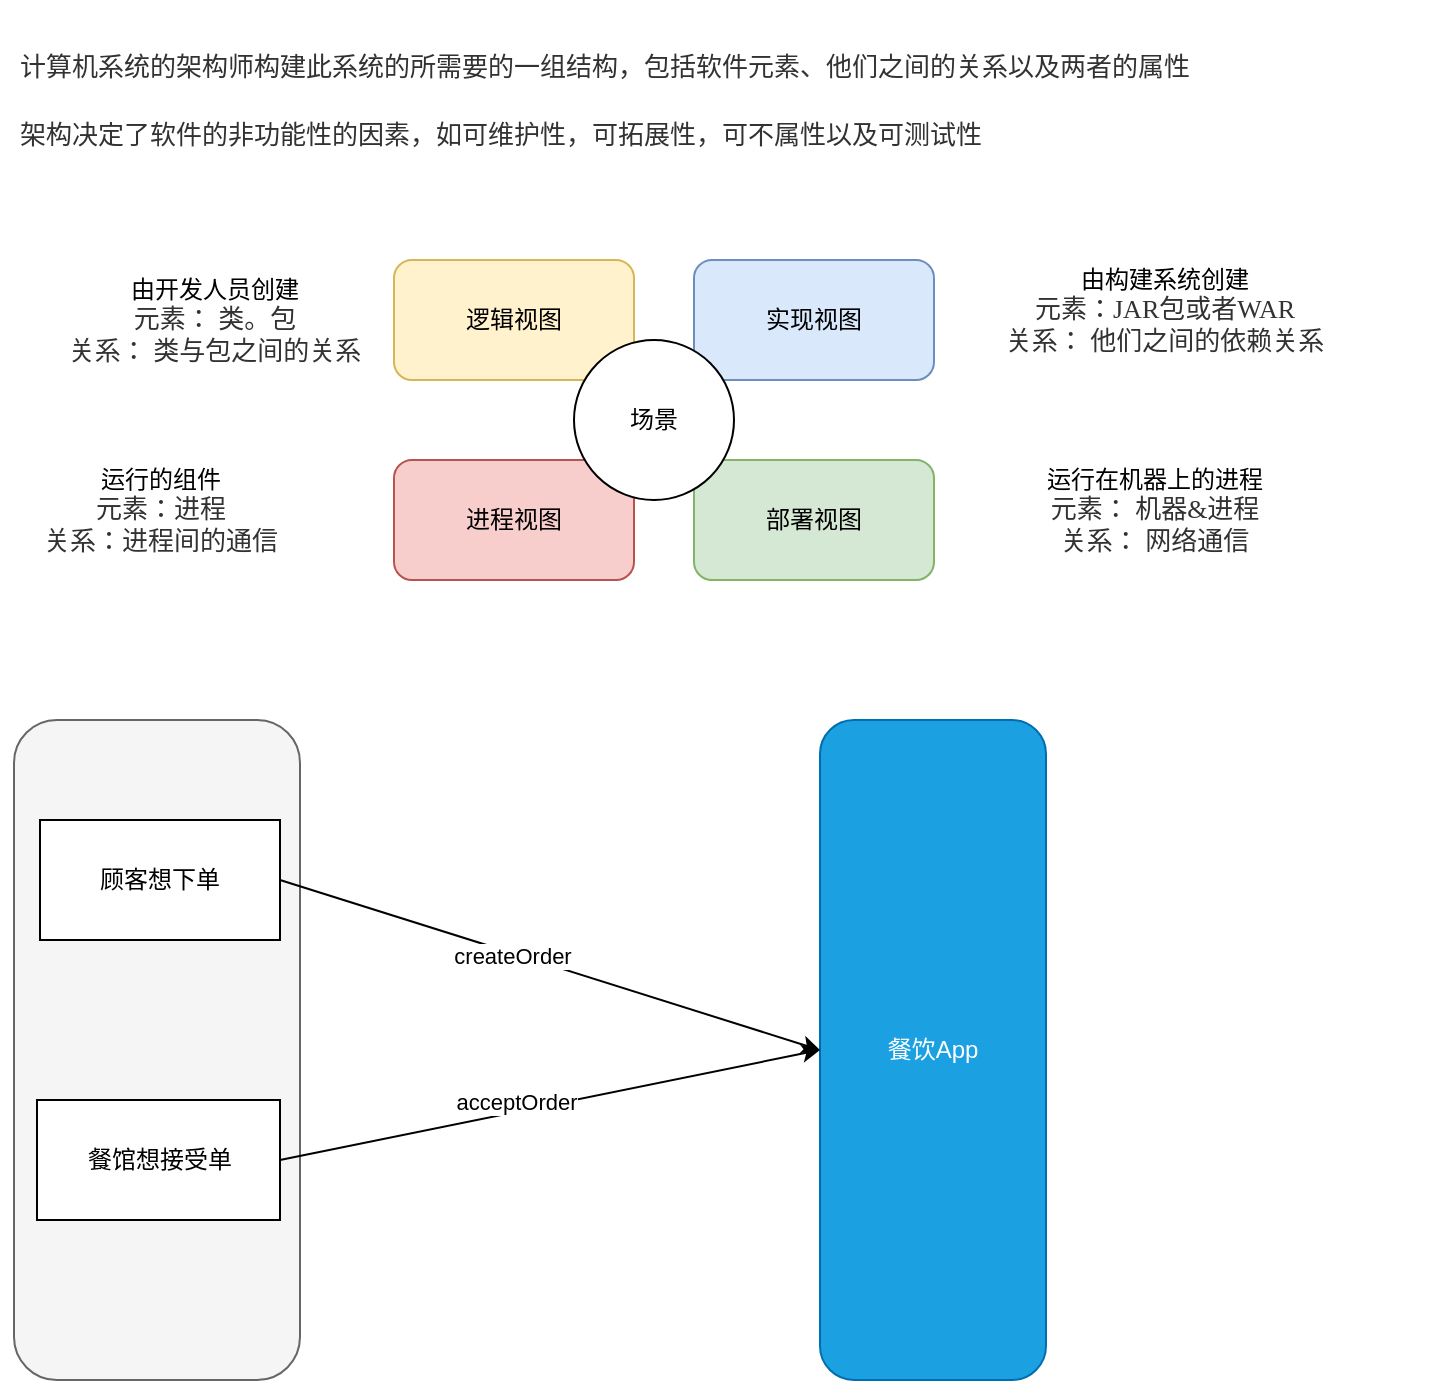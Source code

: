 <mxfile version="21.8.0" type="github">
  <diagram id="C5RBs43oDa-KdzZeNtuy" name="Page-1">
    <mxGraphModel dx="1434" dy="799" grid="1" gridSize="10" guides="1" tooltips="1" connect="1" arrows="1" fold="1" page="1" pageScale="1" pageWidth="1654" pageHeight="1169" math="1" shadow="0">
      <root>
        <mxCell id="WIyWlLk6GJQsqaUBKTNV-0" />
        <mxCell id="WIyWlLk6GJQsqaUBKTNV-1" parent="WIyWlLk6GJQsqaUBKTNV-0" />
        <mxCell id="3KiA_Lac_WNfhhEKunAJ-5" value="逻辑视图" style="rounded=1;whiteSpace=wrap;html=1;fillColor=#fff2cc;strokeColor=#d6b656;" parent="WIyWlLk6GJQsqaUBKTNV-1" vertex="1">
          <mxGeometry x="207" y="140" width="120" height="60" as="geometry" />
        </mxCell>
        <mxCell id="3KiA_Lac_WNfhhEKunAJ-6" value="进程视图" style="rounded=1;whiteSpace=wrap;html=1;fillColor=#f8cecc;strokeColor=#b85450;" parent="WIyWlLk6GJQsqaUBKTNV-1" vertex="1">
          <mxGeometry x="207" y="240" width="120" height="60" as="geometry" />
        </mxCell>
        <mxCell id="3KiA_Lac_WNfhhEKunAJ-7" value="实现视图" style="rounded=1;whiteSpace=wrap;html=1;fillColor=#dae8fc;strokeColor=#6c8ebf;" parent="WIyWlLk6GJQsqaUBKTNV-1" vertex="1">
          <mxGeometry x="357" y="140" width="120" height="60" as="geometry" />
        </mxCell>
        <mxCell id="3KiA_Lac_WNfhhEKunAJ-8" value="部署视图" style="rounded=1;whiteSpace=wrap;html=1;fillColor=#d5e8d4;strokeColor=#82b366;" parent="WIyWlLk6GJQsqaUBKTNV-1" vertex="1">
          <mxGeometry x="357" y="240" width="120" height="60" as="geometry" />
        </mxCell>
        <mxCell id="3KiA_Lac_WNfhhEKunAJ-9" value="场景" style="ellipse;whiteSpace=wrap;html=1;aspect=fixed;" parent="WIyWlLk6GJQsqaUBKTNV-1" vertex="1">
          <mxGeometry x="297" y="180" width="80" height="80" as="geometry" />
        </mxCell>
        <mxCell id="3KiA_Lac_WNfhhEKunAJ-10" value="&lt;h1&gt;&lt;font style=&quot;color: rgb(50, 50, 50); font-family: 微软雅黑; font-size: 13px; font-weight: 400;&quot; color=&quot;#323232&quot;&gt;计算机系统的架构师构建此系统的所需要的一组结构，包括软件元素、他们之间的关系以及两者的属性&lt;/font&gt;&lt;div style=&quot;resize: none; outline: none; font-size: 13px; color: rgb(50, 50, 50); font-family: 微软雅黑; font-weight: 400;&quot;&gt;&lt;font color=&quot;#323232&quot;&gt;&lt;br&gt;&lt;/font&gt;&lt;/div&gt;&lt;div style=&quot;resize: none; outline: none; font-size: 13px; color: rgb(50, 50, 50); font-family: 微软雅黑; font-weight: 400;&quot;&gt;&lt;font color=&quot;#323232&quot;&gt;架构决定了软件的非功能性的因素，如可维护性，可拓展性，可不属性以及可测试性&lt;/font&gt;&lt;/div&gt;&lt;/h1&gt;" style="text;html=1;strokeColor=none;fillColor=none;spacing=5;spacingTop=-20;whiteSpace=wrap;overflow=hidden;rounded=0;" parent="WIyWlLk6GJQsqaUBKTNV-1" vertex="1">
          <mxGeometry x="15" y="20" width="710" height="90" as="geometry" />
        </mxCell>
        <mxCell id="3KiA_Lac_WNfhhEKunAJ-12" value="由开发人员创建&lt;div style=&quot;resize: none; outline: none; font-size: 13px; color: rgb(50, 50, 50); font-family: 微软雅黑;&quot;&gt;元素： 类。包&lt;/div&gt;&lt;div style=&quot;resize: none; outline: none; font-size: 13px; color: rgb(50, 50, 50); font-family: 微软雅黑;&quot;&gt;关系： 类与包之间的关系&lt;/div&gt;" style="text;html=1;align=center;verticalAlign=middle;resizable=0;points=[];autosize=1;strokeColor=none;fillColor=none;" parent="WIyWlLk6GJQsqaUBKTNV-1" vertex="1">
          <mxGeometry x="17" y="135" width="200" height="70" as="geometry" />
        </mxCell>
        <mxCell id="3KiA_Lac_WNfhhEKunAJ-13" value="运行的组件&lt;div style=&quot;resize: none; outline: none; font-size: 13px; color: rgb(50, 50, 50); font-family: 微软雅黑;&quot;&gt;元素：进程&lt;/div&gt;&lt;div style=&quot;resize: none; outline: none; font-size: 13px; color: rgb(50, 50, 50); font-family: 微软雅黑;&quot;&gt;关系：进程间的通信&lt;/div&gt;" style="text;html=1;align=center;verticalAlign=middle;resizable=0;points=[];autosize=1;strokeColor=none;fillColor=none;" parent="WIyWlLk6GJQsqaUBKTNV-1" vertex="1">
          <mxGeometry x="10" y="230" width="160" height="70" as="geometry" />
        </mxCell>
        <mxCell id="3KiA_Lac_WNfhhEKunAJ-14" value="由构建系统创建&lt;div style=&quot;resize: none; outline: none; font-size: 13px; color: rgb(50, 50, 50); font-family: 微软雅黑;&quot;&gt;元素：JAR包或者WAR&lt;/div&gt;&lt;div style=&quot;resize: none; outline: none; font-size: 13px; color: rgb(50, 50, 50); font-family: 微软雅黑;&quot;&gt;关系： 他们之间的依赖关系&lt;/div&gt;" style="text;html=1;align=center;verticalAlign=middle;resizable=0;points=[];autosize=1;strokeColor=none;fillColor=none;" parent="WIyWlLk6GJQsqaUBKTNV-1" vertex="1">
          <mxGeometry x="487" y="130" width="210" height="70" as="geometry" />
        </mxCell>
        <mxCell id="3KiA_Lac_WNfhhEKunAJ-15" value="运行在机器上的进程&lt;div style=&quot;resize: none; outline: none; font-size: 13px; color: rgb(50, 50, 50); font-family: 微软雅黑;&quot;&gt;元素： 机器&amp;amp;进程&lt;/div&gt;&lt;div style=&quot;resize: none; outline: none; font-size: 13px; color: rgb(50, 50, 50); font-family: 微软雅黑;&quot;&gt;关系： 网络通信&lt;/div&gt;" style="text;html=1;align=center;verticalAlign=middle;resizable=0;points=[];autosize=1;strokeColor=none;fillColor=none;" parent="WIyWlLk6GJQsqaUBKTNV-1" vertex="1">
          <mxGeometry x="507" y="230" width="160" height="70" as="geometry" />
        </mxCell>
        <mxCell id="3KiA_Lac_WNfhhEKunAJ-16" value="" style="rounded=1;whiteSpace=wrap;html=1;fillColor=#f5f5f5;fontColor=#333333;strokeColor=#666666;" parent="WIyWlLk6GJQsqaUBKTNV-1" vertex="1">
          <mxGeometry x="17" y="370" width="143" height="330" as="geometry" />
        </mxCell>
        <mxCell id="3KiA_Lac_WNfhhEKunAJ-17" value="餐饮App" style="rounded=1;whiteSpace=wrap;html=1;fillColor=#1ba1e2;fontColor=#ffffff;strokeColor=#006EAF;" parent="WIyWlLk6GJQsqaUBKTNV-1" vertex="1">
          <mxGeometry x="420" y="370" width="113" height="330" as="geometry" />
        </mxCell>
        <mxCell id="3KiA_Lac_WNfhhEKunAJ-20" style="rounded=0;orthogonalLoop=1;jettySize=auto;html=1;exitX=1;exitY=0.5;exitDx=0;exitDy=0;entryX=0;entryY=0.5;entryDx=0;entryDy=0;" parent="WIyWlLk6GJQsqaUBKTNV-1" source="3KiA_Lac_WNfhhEKunAJ-18" target="3KiA_Lac_WNfhhEKunAJ-17" edge="1">
          <mxGeometry relative="1" as="geometry" />
        </mxCell>
        <mxCell id="3KiA_Lac_WNfhhEKunAJ-22" value="createOrder" style="edgeLabel;html=1;align=center;verticalAlign=middle;resizable=0;points=[];" parent="3KiA_Lac_WNfhhEKunAJ-20" vertex="1" connectable="0">
          <mxGeometry x="-0.138" y="-1" relative="1" as="geometry">
            <mxPoint as="offset" />
          </mxGeometry>
        </mxCell>
        <mxCell id="3KiA_Lac_WNfhhEKunAJ-18" value="顾客想下单" style="rounded=0;whiteSpace=wrap;html=1;" parent="WIyWlLk6GJQsqaUBKTNV-1" vertex="1">
          <mxGeometry x="30" y="420" width="120" height="60" as="geometry" />
        </mxCell>
        <mxCell id="3KiA_Lac_WNfhhEKunAJ-21" style="rounded=0;orthogonalLoop=1;jettySize=auto;html=1;exitX=1;exitY=0.5;exitDx=0;exitDy=0;entryX=0;entryY=0.5;entryDx=0;entryDy=0;" parent="WIyWlLk6GJQsqaUBKTNV-1" source="3KiA_Lac_WNfhhEKunAJ-19" target="3KiA_Lac_WNfhhEKunAJ-17" edge="1">
          <mxGeometry relative="1" as="geometry" />
        </mxCell>
        <mxCell id="3KiA_Lac_WNfhhEKunAJ-23" value="acceptOrder" style="edgeLabel;html=1;align=center;verticalAlign=middle;resizable=0;points=[];" parent="3KiA_Lac_WNfhhEKunAJ-21" vertex="1" connectable="0">
          <mxGeometry x="0.192" y="1" relative="1" as="geometry">
            <mxPoint x="-43" y="4" as="offset" />
          </mxGeometry>
        </mxCell>
        <mxCell id="3KiA_Lac_WNfhhEKunAJ-19" value="餐馆想接受单" style="rounded=0;whiteSpace=wrap;html=1;" parent="WIyWlLk6GJQsqaUBKTNV-1" vertex="1">
          <mxGeometry x="28.5" y="560" width="121.5" height="60" as="geometry" />
        </mxCell>
      </root>
    </mxGraphModel>
  </diagram>
</mxfile>

